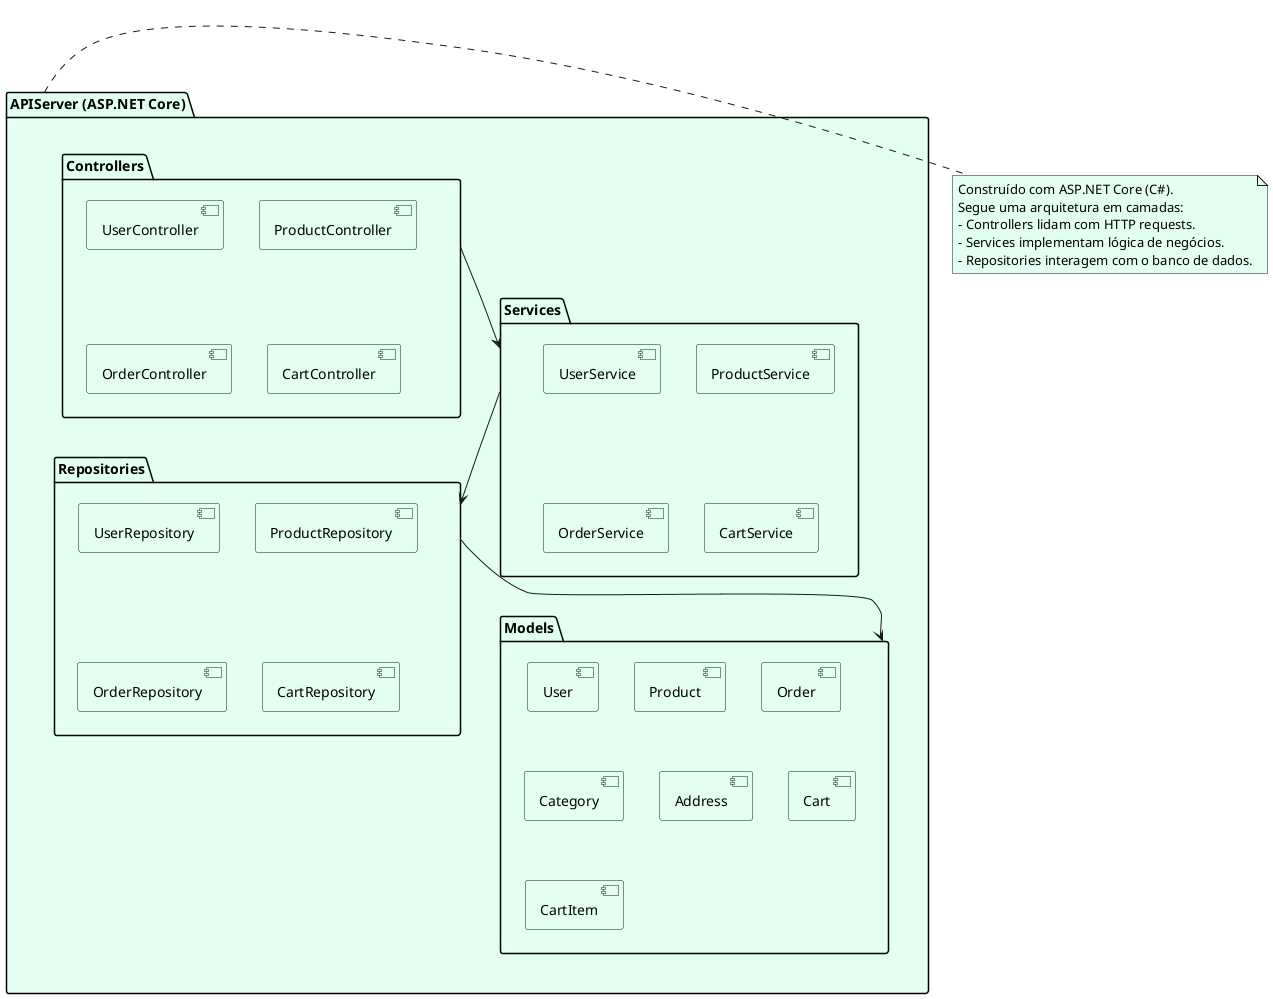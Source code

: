 @startuml
<style>
componentDiagram {
  BackGroundColor #e2fff1
}
document {
  BackGroundColor white
}
</style>

package "APIServer (ASP.NET Core)" {
    package "Controllers" {
        [UserController]
        [ProductController]
        [OrderController]
        [CartController]
    }

    package "Services" {
        [UserService]
        [ProductService]
        [OrderService]
        [CartService]
    }

    package "Repositories" {
        [UserRepository]
        [ProductRepository]
        [OrderRepository]
        [CartRepository]

    }

    package "Models" {
        [User]
        [Product]
        [Order]
        [Category]
        [Address]
        [Cart]
        [CartItem]
    }

}

' Relationships
"Controllers" --> "Services"
"Services" --> "Repositories"
"Repositories" --> "Models"


note right of [APIServer (ASP.NET Core)]
Construído com ASP.NET Core (C#).
Segue uma arquitetura em camadas:
- Controllers lidam com HTTP requests.
- Services implementam lógica de negócios.
- Repositories interagem com o banco de dados.
end note

@enduml
